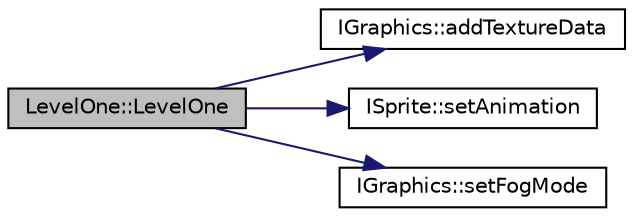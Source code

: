 digraph "LevelOne::LevelOne"
{
 // LATEX_PDF_SIZE
  edge [fontname="Helvetica",fontsize="10",labelfontname="Helvetica",labelfontsize="10"];
  node [fontname="Helvetica",fontsize="10",shape=record];
  rankdir="LR";
  Node1 [label="LevelOne::LevelOne",height=0.2,width=0.4,color="black", fillcolor="grey75", style="filled", fontcolor="black",tooltip="Constructor for level one which assigns key components to the LevelInfo struct for later use in runUn..."];
  Node1 -> Node2 [color="midnightblue",fontsize="10",style="solid",fontname="Helvetica"];
  Node2 [label="IGraphics::addTextureData",height=0.2,width=0.4,color="black", fillcolor="white", style="filled",URL="$class_i_graphics.html#a7c38b073633f06fbc3cd80b71d1b74e8",tooltip=" "];
  Node1 -> Node3 [color="midnightblue",fontsize="10",style="solid",fontname="Helvetica"];
  Node3 [label="ISprite::setAnimation",height=0.2,width=0.4,color="black", fillcolor="white", style="filled",URL="$class_i_sprite.html#ac3c80c8b172445a5009ce33859878989",tooltip=" "];
  Node1 -> Node4 [color="midnightblue",fontsize="10",style="solid",fontname="Helvetica"];
  Node4 [label="IGraphics::setFogMode",height=0.2,width=0.4,color="black", fillcolor="white", style="filled",URL="$class_i_graphics.html#aecbf36c3c65048dae024fb3f1cf2c085",tooltip=" "];
}

